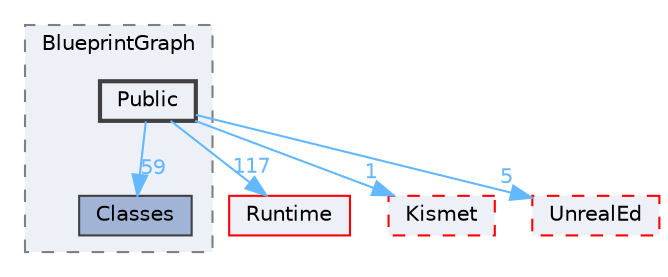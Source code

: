 digraph "Public"
{
 // INTERACTIVE_SVG=YES
 // LATEX_PDF_SIZE
  bgcolor="transparent";
  edge [fontname=Helvetica,fontsize=10,labelfontname=Helvetica,labelfontsize=10];
  node [fontname=Helvetica,fontsize=10,shape=box,height=0.2,width=0.4];
  compound=true
  subgraph clusterdir_6f9ff4717e5c801c32ad76358bc5c18a {
    graph [ bgcolor="#edf0f7", pencolor="grey50", label="BlueprintGraph", fontname=Helvetica,fontsize=10 style="filled,dashed", URL="dir_6f9ff4717e5c801c32ad76358bc5c18a.html",tooltip=""]
  dir_e077742dad5653b12ca41a69f092381a [label="Classes", fillcolor="#a2b4d6", color="grey25", style="filled", URL="dir_e077742dad5653b12ca41a69f092381a.html",tooltip=""];
  dir_439b0ff6ca060e9811d3f225040d67e2 [label="Public", fillcolor="#edf0f7", color="grey25", style="filled,bold", URL="dir_439b0ff6ca060e9811d3f225040d67e2.html",tooltip=""];
  }
  dir_7536b172fbd480bfd146a1b1acd6856b [label="Runtime", fillcolor="#edf0f7", color="red", style="filled", URL="dir_7536b172fbd480bfd146a1b1acd6856b.html",tooltip=""];
  dir_7e4ab89c7afb961388411a3a76513ebc [label="Kismet", fillcolor="#edf0f7", color="red", style="filled,dashed", URL="dir_7e4ab89c7afb961388411a3a76513ebc.html",tooltip=""];
  dir_d6dfe71a46de762e5d5df277eaa495c7 [label="UnrealEd", fillcolor="#edf0f7", color="red", style="filled,dashed", URL="dir_d6dfe71a46de762e5d5df277eaa495c7.html",tooltip=""];
  dir_439b0ff6ca060e9811d3f225040d67e2->dir_7536b172fbd480bfd146a1b1acd6856b [headlabel="117", labeldistance=1.5 headhref="dir_000920_000984.html" href="dir_000920_000984.html" color="steelblue1" fontcolor="steelblue1"];
  dir_439b0ff6ca060e9811d3f225040d67e2->dir_7e4ab89c7afb961388411a3a76513ebc [headlabel="1", labeldistance=1.5 headhref="dir_000920_000547.html" href="dir_000920_000547.html" color="steelblue1" fontcolor="steelblue1"];
  dir_439b0ff6ca060e9811d3f225040d67e2->dir_d6dfe71a46de762e5d5df277eaa495c7 [headlabel="5", labeldistance=1.5 headhref="dir_000920_001226.html" href="dir_000920_001226.html" color="steelblue1" fontcolor="steelblue1"];
  dir_439b0ff6ca060e9811d3f225040d67e2->dir_e077742dad5653b12ca41a69f092381a [headlabel="59", labeldistance=1.5 headhref="dir_000920_000188.html" href="dir_000920_000188.html" color="steelblue1" fontcolor="steelblue1"];
}
